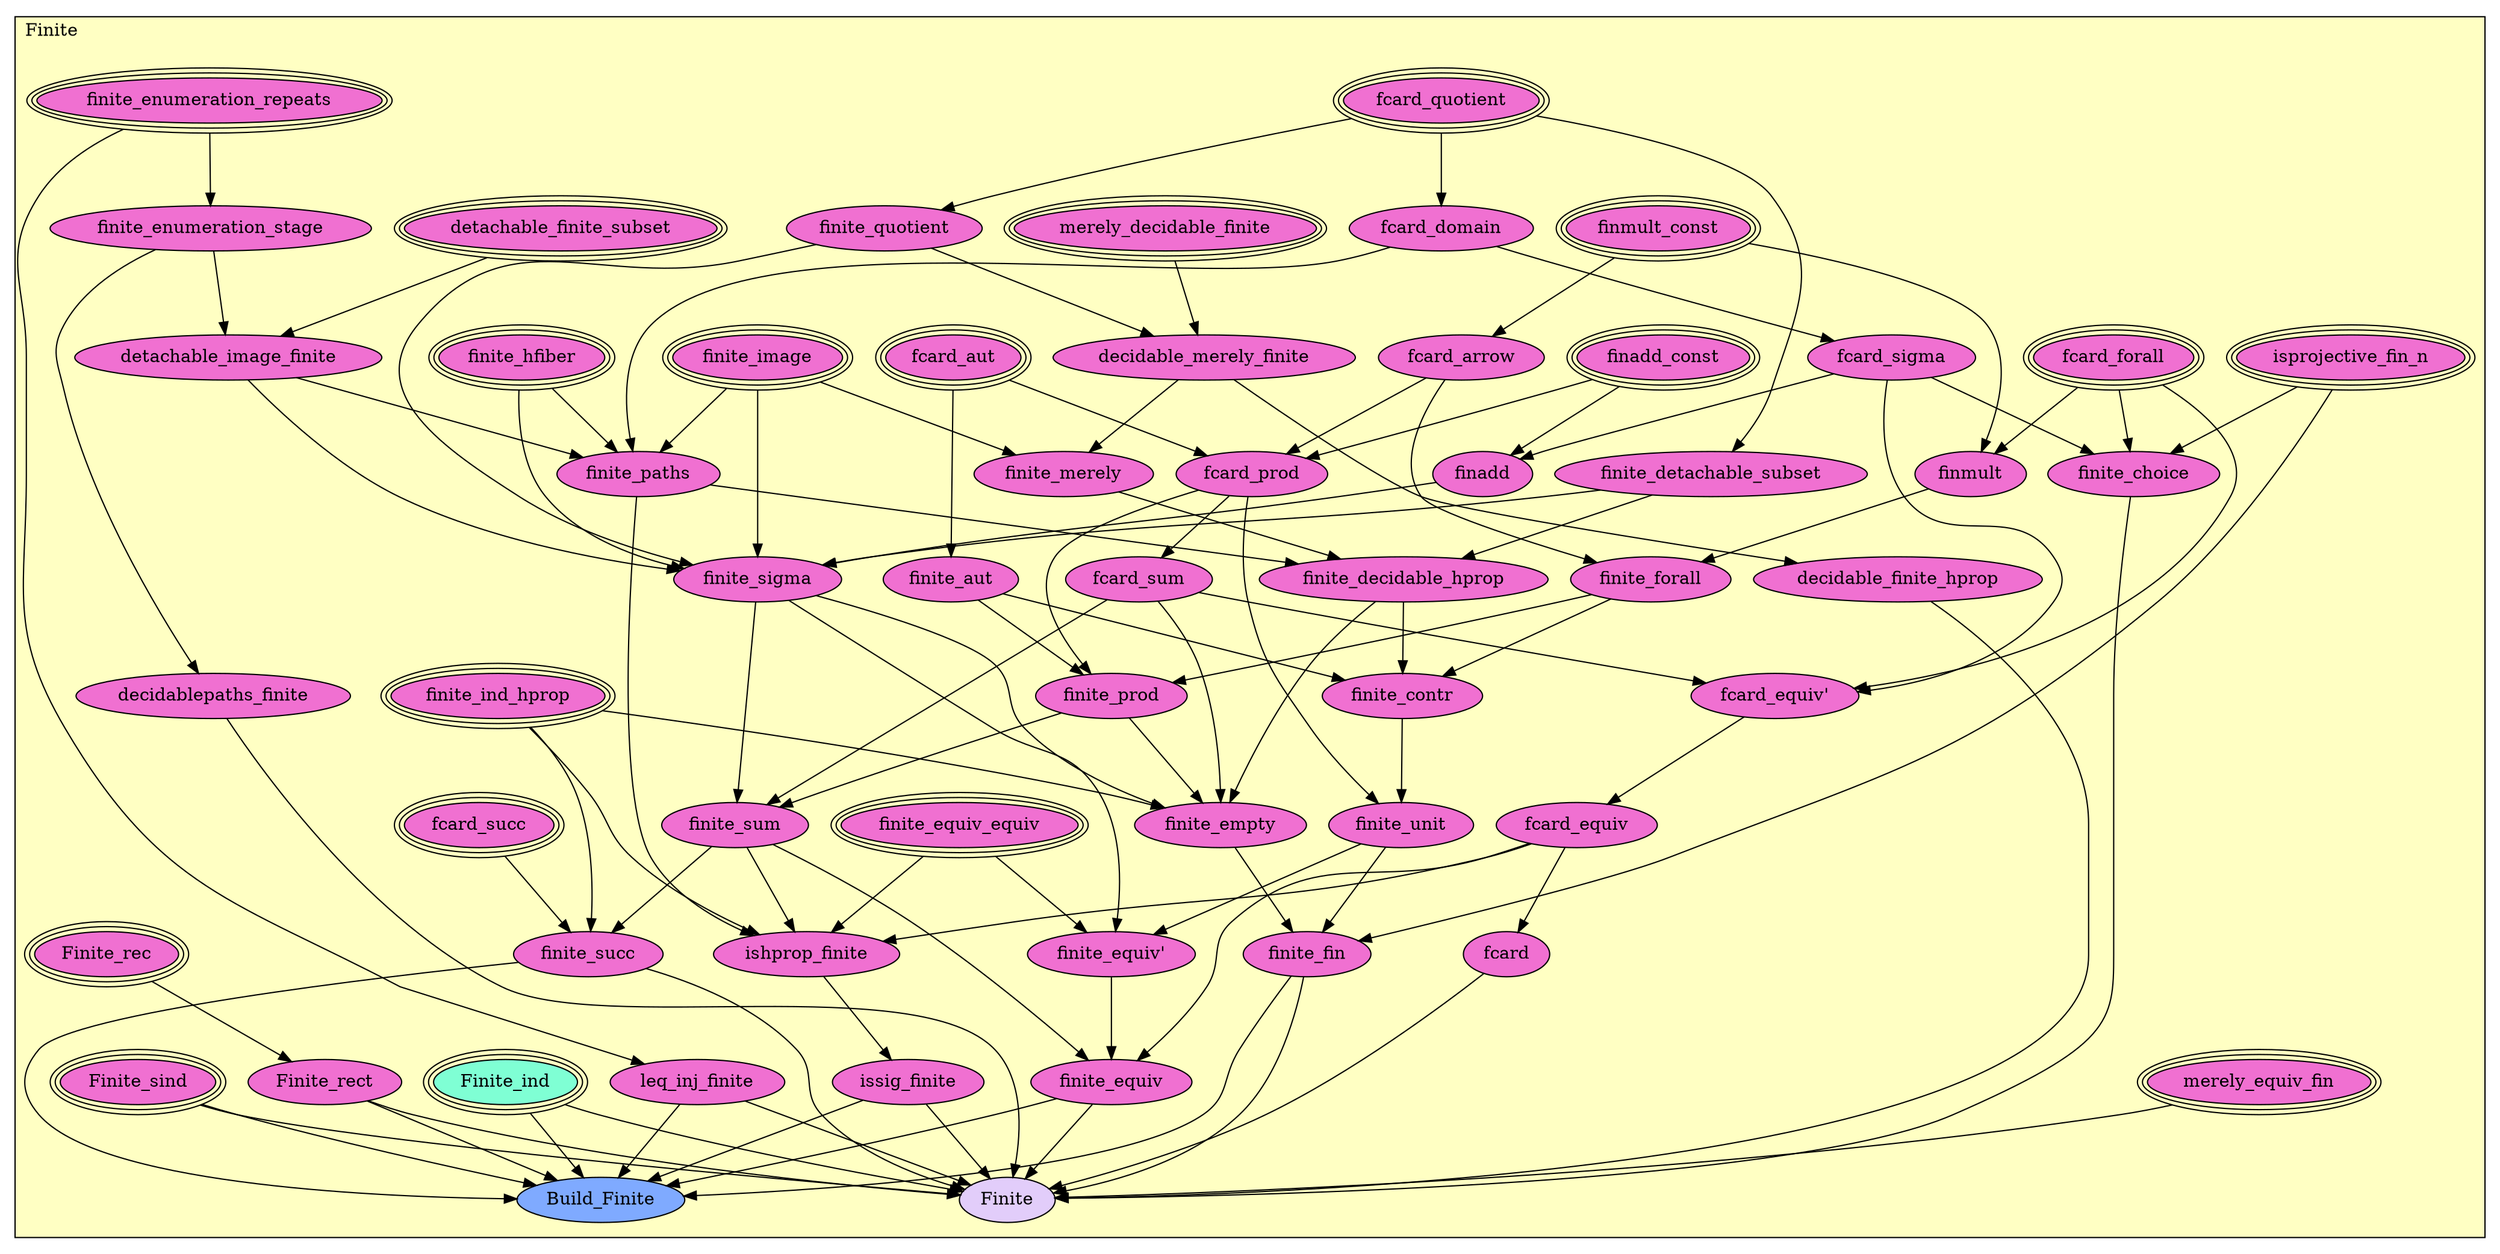 digraph HoTT_Spaces_Finite_Finite {
  graph [ratio=0.5]
  node [style=filled]
Finite_finite_enumeration_repeats [label="finite_enumeration_repeats", URL=<Finite.html#finite_enumeration_repeats>, peripheries=3, fillcolor="#F070D1"] ;
Finite_finite_enumeration_stage [label="finite_enumeration_stage", URL=<Finite.html#finite_enumeration_stage>, fillcolor="#F070D1"] ;
Finite_leq_inj_finite [label="leq_inj_finite", URL=<Finite.html#leq_inj_finite>, fillcolor="#F070D1"] ;
Finite_fcard_quotient [label="fcard_quotient", URL=<Finite.html#fcard_quotient>, peripheries=3, fillcolor="#F070D1"] ;
Finite_finite_quotient [label="finite_quotient", URL=<Finite.html#finite_quotient>, fillcolor="#F070D1"] ;
Finite_detachable_finite_subset [label="detachable_finite_subset", URL=<Finite.html#detachable_finite_subset>, peripheries=3, fillcolor="#F070D1"] ;
Finite_detachable_image_finite [label="detachable_image_finite", URL=<Finite.html#detachable_image_finite>, fillcolor="#F070D1"] ;
Finite_finite_detachable_subset [label="finite_detachable_subset", URL=<Finite.html#finite_detachable_subset>, fillcolor="#F070D1"] ;
Finite_finmult_const [label="finmult_const", URL=<Finite.html#finmult_const>, peripheries=3, fillcolor="#F070D1"] ;
Finite_fcard_forall [label="fcard_forall", URL=<Finite.html#fcard_forall>, peripheries=3, fillcolor="#F070D1"] ;
Finite_finmult [label="finmult", URL=<Finite.html#finmult>, fillcolor="#F070D1"] ;
Finite_finite_image [label="finite_image", URL=<Finite.html#finite_image>, peripheries=3, fillcolor="#F070D1"] ;
Finite_fcard_domain [label="fcard_domain", URL=<Finite.html#fcard_domain>, fillcolor="#F070D1"] ;
Finite_finite_hfiber [label="finite_hfiber", URL=<Finite.html#finite_hfiber>, peripheries=3, fillcolor="#F070D1"] ;
Finite_finadd_const [label="finadd_const", URL=<Finite.html#finadd_const>, peripheries=3, fillcolor="#F070D1"] ;
Finite_fcard_sigma [label="fcard_sigma", URL=<Finite.html#fcard_sigma>, fillcolor="#F070D1"] ;
Finite_finadd [label="finadd", URL=<Finite.html#finadd>, fillcolor="#F070D1"] ;
Finite_finite_sigma [label="finite_sigma", URL=<Finite.html#finite_sigma>, fillcolor="#F070D1"] ;
Finite_fcard_aut [label="fcard_aut", URL=<Finite.html#fcard_aut>, peripheries=3, fillcolor="#F070D1"] ;
Finite_finite_aut [label="finite_aut", URL=<Finite.html#finite_aut>, fillcolor="#F070D1"] ;
Finite_fcard_arrow [label="fcard_arrow", URL=<Finite.html#fcard_arrow>, fillcolor="#F070D1"] ;
Finite_finite_forall [label="finite_forall", URL=<Finite.html#finite_forall>, fillcolor="#F070D1"] ;
Finite_fcard_prod [label="fcard_prod", URL=<Finite.html#fcard_prod>, fillcolor="#F070D1"] ;
Finite_finite_prod [label="finite_prod", URL=<Finite.html#finite_prod>, fillcolor="#F070D1"] ;
Finite_fcard_sum [label="fcard_sum", URL=<Finite.html#fcard_sum>, fillcolor="#F070D1"] ;
Finite_finite_sum [label="finite_sum", URL=<Finite.html#finite_sum>, fillcolor="#F070D1"] ;
Finite_isprojective_fin_n [label="isprojective_fin_n", URL=<Finite.html#isprojective_fin_n>, peripheries=3, fillcolor="#F070D1"] ;
Finite_finite_choice [label="finite_choice", URL=<Finite.html#finite_choice>, fillcolor="#F070D1"] ;
Finite_finite_ind_hprop [label="finite_ind_hprop", URL=<Finite.html#finite_ind_hprop>, peripheries=3, fillcolor="#F070D1"] ;
Finite_merely_decidable_finite [label="merely_decidable_finite", URL=<Finite.html#merely_decidable_finite>, peripheries=3, fillcolor="#F070D1"] ;
Finite_decidable_merely_finite [label="decidable_merely_finite", URL=<Finite.html#decidable_merely_finite>, fillcolor="#F070D1"] ;
Finite_decidable_finite_hprop [label="decidable_finite_hprop", URL=<Finite.html#decidable_finite_hprop>, fillcolor="#F070D1"] ;
Finite_decidablepaths_finite [label="decidablepaths_finite", URL=<Finite.html#decidablepaths_finite>, fillcolor="#F070D1"] ;
Finite_fcard_succ [label="fcard_succ", URL=<Finite.html#fcard_succ>, peripheries=3, fillcolor="#F070D1"] ;
Finite_finite_succ [label="finite_succ", URL=<Finite.html#finite_succ>, fillcolor="#F070D1"] ;
Finite_finite_paths [label="finite_paths", URL=<Finite.html#finite_paths>, fillcolor="#F070D1"] ;
Finite_finite_merely [label="finite_merely", URL=<Finite.html#finite_merely>, fillcolor="#F070D1"] ;
Finite_finite_decidable_hprop [label="finite_decidable_hprop", URL=<Finite.html#finite_decidable_hprop>, fillcolor="#F070D1"] ;
Finite_finite_contr [label="finite_contr", URL=<Finite.html#finite_contr>, fillcolor="#F070D1"] ;
Finite_finite_unit [label="finite_unit", URL=<Finite.html#finite_unit>, fillcolor="#F070D1"] ;
Finite_finite_empty [label="finite_empty", URL=<Finite.html#finite_empty>, fillcolor="#F070D1"] ;
Finite_finite_fin [label="finite_fin", URL=<Finite.html#finite_fin>, fillcolor="#F070D1"] ;
Finite_fcard_equiv_ [label="fcard_equiv'", URL=<Finite.html#fcard_equiv'>, fillcolor="#F070D1"] ;
Finite_fcard_equiv [label="fcard_equiv", URL=<Finite.html#fcard_equiv>, fillcolor="#F070D1"] ;
Finite_finite_equiv_equiv [label="finite_equiv_equiv", URL=<Finite.html#finite_equiv_equiv>, peripheries=3, fillcolor="#F070D1"] ;
Finite_finite_equiv_ [label="finite_equiv'", URL=<Finite.html#finite_equiv'>, fillcolor="#F070D1"] ;
Finite_finite_equiv [label="finite_equiv", URL=<Finite.html#finite_equiv>, fillcolor="#F070D1"] ;
Finite_ishprop_finite [label="ishprop_finite", URL=<Finite.html#ishprop_finite>, fillcolor="#F070D1"] ;
Finite_issig_finite [label="issig_finite", URL=<Finite.html#issig_finite>, fillcolor="#F070D1"] ;
Finite_merely_equiv_fin [label="merely_equiv_fin", URL=<Finite.html#merely_equiv_fin>, peripheries=3, fillcolor="#F070D1"] ;
Finite_fcard [label="fcard", URL=<Finite.html#fcard>, fillcolor="#F070D1"] ;
Finite_Finite_sind [label="Finite_sind", URL=<Finite.html#Finite_sind>, peripheries=3, fillcolor="#F070D1"] ;
Finite_Finite_rec [label="Finite_rec", URL=<Finite.html#Finite_rec>, peripheries=3, fillcolor="#F070D1"] ;
Finite_Finite_ind [label="Finite_ind", URL=<Finite.html#Finite_ind>, peripheries=3, fillcolor="#7FFFD4"] ;
Finite_Finite_rect [label="Finite_rect", URL=<Finite.html#Finite_rect>, fillcolor="#F070D1"] ;
Finite_Build_Finite [label="Build_Finite", URL=<Finite.html#Build_Finite>, fillcolor="#7FAAFF"] ;
Finite_Finite [label="Finite", URL=<Finite.html#Finite>, fillcolor="#E2CDFA"] ;
  Finite_finite_enumeration_repeats -> Finite_finite_enumeration_stage [] ;
  Finite_finite_enumeration_repeats -> Finite_leq_inj_finite [] ;
  Finite_finite_enumeration_stage -> Finite_detachable_image_finite [] ;
  Finite_finite_enumeration_stage -> Finite_decidablepaths_finite [] ;
  Finite_leq_inj_finite -> Finite_Build_Finite [] ;
  Finite_leq_inj_finite -> Finite_Finite [] ;
  Finite_fcard_quotient -> Finite_finite_quotient [] ;
  Finite_fcard_quotient -> Finite_finite_detachable_subset [] ;
  Finite_fcard_quotient -> Finite_fcard_domain [] ;
  Finite_finite_quotient -> Finite_finite_sigma [] ;
  Finite_finite_quotient -> Finite_decidable_merely_finite [] ;
  Finite_detachable_finite_subset -> Finite_detachable_image_finite [] ;
  Finite_detachable_image_finite -> Finite_finite_sigma [] ;
  Finite_detachable_image_finite -> Finite_finite_paths [] ;
  Finite_finite_detachable_subset -> Finite_finite_sigma [] ;
  Finite_finite_detachable_subset -> Finite_finite_decidable_hprop [] ;
  Finite_finmult_const -> Finite_finmult [] ;
  Finite_finmult_const -> Finite_fcard_arrow [] ;
  Finite_fcard_forall -> Finite_finmult [] ;
  Finite_fcard_forall -> Finite_finite_choice [] ;
  Finite_fcard_forall -> Finite_fcard_equiv_ [] ;
  Finite_finmult -> Finite_finite_forall [] ;
  Finite_finite_image -> Finite_finite_sigma [] ;
  Finite_finite_image -> Finite_finite_paths [] ;
  Finite_finite_image -> Finite_finite_merely [] ;
  Finite_fcard_domain -> Finite_fcard_sigma [] ;
  Finite_fcard_domain -> Finite_finite_paths [] ;
  Finite_finite_hfiber -> Finite_finite_sigma [] ;
  Finite_finite_hfiber -> Finite_finite_paths [] ;
  Finite_finadd_const -> Finite_finadd [] ;
  Finite_finadd_const -> Finite_fcard_prod [] ;
  Finite_fcard_sigma -> Finite_finadd [] ;
  Finite_fcard_sigma -> Finite_finite_choice [] ;
  Finite_fcard_sigma -> Finite_fcard_equiv_ [] ;
  Finite_finadd -> Finite_finite_sigma [] ;
  Finite_finite_sigma -> Finite_finite_sum [] ;
  Finite_finite_sigma -> Finite_finite_empty [] ;
  Finite_finite_sigma -> Finite_finite_equiv_ [] ;
  Finite_fcard_aut -> Finite_finite_aut [] ;
  Finite_fcard_aut -> Finite_fcard_prod [] ;
  Finite_finite_aut -> Finite_finite_prod [] ;
  Finite_finite_aut -> Finite_finite_contr [] ;
  Finite_fcard_arrow -> Finite_finite_forall [] ;
  Finite_fcard_arrow -> Finite_fcard_prod [] ;
  Finite_finite_forall -> Finite_finite_prod [] ;
  Finite_finite_forall -> Finite_finite_contr [] ;
  Finite_fcard_prod -> Finite_finite_prod [] ;
  Finite_fcard_prod -> Finite_fcard_sum [] ;
  Finite_fcard_prod -> Finite_finite_unit [] ;
  Finite_finite_prod -> Finite_finite_sum [] ;
  Finite_finite_prod -> Finite_finite_empty [] ;
  Finite_fcard_sum -> Finite_finite_sum [] ;
  Finite_fcard_sum -> Finite_finite_empty [] ;
  Finite_fcard_sum -> Finite_fcard_equiv_ [] ;
  Finite_finite_sum -> Finite_finite_succ [] ;
  Finite_finite_sum -> Finite_finite_equiv [] ;
  Finite_finite_sum -> Finite_ishprop_finite [] ;
  Finite_isprojective_fin_n -> Finite_finite_choice [] ;
  Finite_isprojective_fin_n -> Finite_finite_fin [] ;
  Finite_finite_choice -> Finite_Finite [] ;
  Finite_finite_ind_hprop -> Finite_finite_succ [] ;
  Finite_finite_ind_hprop -> Finite_finite_empty [] ;
  Finite_finite_ind_hprop -> Finite_ishprop_finite [] ;
  Finite_merely_decidable_finite -> Finite_decidable_merely_finite [] ;
  Finite_decidable_merely_finite -> Finite_decidable_finite_hprop [] ;
  Finite_decidable_merely_finite -> Finite_finite_merely [] ;
  Finite_decidable_finite_hprop -> Finite_Finite [] ;
  Finite_decidablepaths_finite -> Finite_Finite [] ;
  Finite_fcard_succ -> Finite_finite_succ [] ;
  Finite_finite_succ -> Finite_Build_Finite [] ;
  Finite_finite_succ -> Finite_Finite [] ;
  Finite_finite_paths -> Finite_finite_decidable_hprop [] ;
  Finite_finite_paths -> Finite_ishprop_finite [] ;
  Finite_finite_merely -> Finite_finite_decidable_hprop [] ;
  Finite_finite_decidable_hprop -> Finite_finite_contr [] ;
  Finite_finite_decidable_hprop -> Finite_finite_empty [] ;
  Finite_finite_contr -> Finite_finite_unit [] ;
  Finite_finite_unit -> Finite_finite_fin [] ;
  Finite_finite_unit -> Finite_finite_equiv_ [] ;
  Finite_finite_empty -> Finite_finite_fin [] ;
  Finite_finite_fin -> Finite_Build_Finite [] ;
  Finite_finite_fin -> Finite_Finite [] ;
  Finite_fcard_equiv_ -> Finite_fcard_equiv [] ;
  Finite_fcard_equiv -> Finite_finite_equiv [] ;
  Finite_fcard_equiv -> Finite_ishprop_finite [] ;
  Finite_fcard_equiv -> Finite_fcard [] ;
  Finite_finite_equiv_equiv -> Finite_finite_equiv_ [] ;
  Finite_finite_equiv_equiv -> Finite_ishprop_finite [] ;
  Finite_finite_equiv_ -> Finite_finite_equiv [] ;
  Finite_finite_equiv -> Finite_Build_Finite [] ;
  Finite_finite_equiv -> Finite_Finite [] ;
  Finite_ishprop_finite -> Finite_issig_finite [] ;
  Finite_issig_finite -> Finite_Build_Finite [] ;
  Finite_issig_finite -> Finite_Finite [] ;
  Finite_merely_equiv_fin -> Finite_Finite [] ;
  Finite_fcard -> Finite_Finite [] ;
  Finite_Finite_sind -> Finite_Build_Finite [] ;
  Finite_Finite_sind -> Finite_Finite [] ;
  Finite_Finite_rec -> Finite_Finite_rect [] ;
  Finite_Finite_ind -> Finite_Build_Finite [] ;
  Finite_Finite_ind -> Finite_Finite [] ;
  Finite_Finite_rect -> Finite_Build_Finite [] ;
  Finite_Finite_rect -> Finite_Finite [] ;
subgraph cluster_Finite { label="Finite"; fillcolor="#FFFFC3"; labeljust=l; style=filled 
Finite_Finite; Finite_Build_Finite; Finite_Finite_rect; Finite_Finite_ind; Finite_Finite_rec; Finite_Finite_sind; Finite_fcard; Finite_merely_equiv_fin; Finite_issig_finite; Finite_ishprop_finite; Finite_finite_equiv; Finite_finite_equiv_; Finite_finite_equiv_equiv; Finite_fcard_equiv; Finite_fcard_equiv_; Finite_finite_fin; Finite_finite_empty; Finite_finite_unit; Finite_finite_contr; Finite_finite_decidable_hprop; Finite_finite_merely; Finite_finite_paths; Finite_finite_succ; Finite_fcard_succ; Finite_decidablepaths_finite; Finite_decidable_finite_hprop; Finite_decidable_merely_finite; Finite_merely_decidable_finite; Finite_finite_ind_hprop; Finite_finite_choice; Finite_isprojective_fin_n; Finite_finite_sum; Finite_fcard_sum; Finite_finite_prod; Finite_fcard_prod; Finite_finite_forall; Finite_fcard_arrow; Finite_finite_aut; Finite_fcard_aut; Finite_finite_sigma; Finite_finadd; Finite_fcard_sigma; Finite_finadd_const; Finite_finite_hfiber; Finite_fcard_domain; Finite_finite_image; Finite_finmult; Finite_fcard_forall; Finite_finmult_const; Finite_finite_detachable_subset; Finite_detachable_image_finite; Finite_detachable_finite_subset; Finite_finite_quotient; Finite_fcard_quotient; Finite_leq_inj_finite; Finite_finite_enumeration_stage; Finite_finite_enumeration_repeats; };
} /* END */
